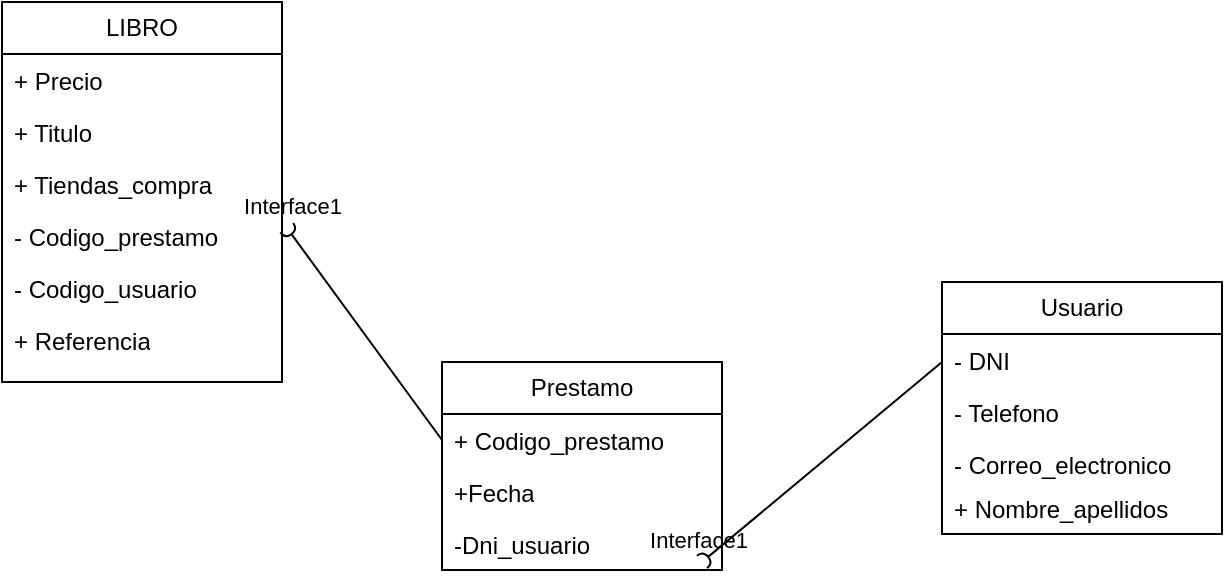 <mxfile version="26.1.0">
  <diagram name="Página-1" id="wJolFXAEgXkjLvYb9FNo">
    <mxGraphModel dx="844" dy="461" grid="1" gridSize="10" guides="1" tooltips="1" connect="1" arrows="1" fold="1" page="1" pageScale="1" pageWidth="827" pageHeight="1169" math="0" shadow="0">
      <root>
        <mxCell id="0" />
        <mxCell id="1" parent="0" />
        <mxCell id="D4mERqvg61cY3_cg0x8C-6" value="LIBRO" style="swimlane;fontStyle=0;childLayout=stackLayout;horizontal=1;startSize=26;fillColor=none;horizontalStack=0;resizeParent=1;resizeParentMax=0;resizeLast=0;collapsible=1;marginBottom=0;whiteSpace=wrap;html=1;" vertex="1" parent="1">
          <mxGeometry x="130" y="230" width="140" height="190" as="geometry" />
        </mxCell>
        <mxCell id="D4mERqvg61cY3_cg0x8C-7" value="+ Precio" style="text;strokeColor=none;fillColor=none;align=left;verticalAlign=top;spacingLeft=4;spacingRight=4;overflow=hidden;rotatable=0;points=[[0,0.5],[1,0.5]];portConstraint=eastwest;whiteSpace=wrap;html=1;" vertex="1" parent="D4mERqvg61cY3_cg0x8C-6">
          <mxGeometry y="26" width="140" height="26" as="geometry" />
        </mxCell>
        <mxCell id="D4mERqvg61cY3_cg0x8C-8" value="+ Titulo" style="text;strokeColor=none;fillColor=none;align=left;verticalAlign=top;spacingLeft=4;spacingRight=4;overflow=hidden;rotatable=0;points=[[0,0.5],[1,0.5]];portConstraint=eastwest;whiteSpace=wrap;html=1;" vertex="1" parent="D4mERqvg61cY3_cg0x8C-6">
          <mxGeometry y="52" width="140" height="26" as="geometry" />
        </mxCell>
        <mxCell id="D4mERqvg61cY3_cg0x8C-18" value="+ Tiendas_compra" style="text;strokeColor=none;fillColor=none;align=left;verticalAlign=top;spacingLeft=4;spacingRight=4;overflow=hidden;rotatable=0;points=[[0,0.5],[1,0.5]];portConstraint=eastwest;whiteSpace=wrap;html=1;" vertex="1" parent="D4mERqvg61cY3_cg0x8C-6">
          <mxGeometry y="78" width="140" height="26" as="geometry" />
        </mxCell>
        <mxCell id="D4mERqvg61cY3_cg0x8C-19" value="- Codigo_prestamo" style="text;strokeColor=none;fillColor=none;align=left;verticalAlign=top;spacingLeft=4;spacingRight=4;overflow=hidden;rotatable=0;points=[[0,0.5],[1,0.5]];portConstraint=eastwest;whiteSpace=wrap;html=1;" vertex="1" parent="D4mERqvg61cY3_cg0x8C-6">
          <mxGeometry y="104" width="140" height="26" as="geometry" />
        </mxCell>
        <mxCell id="D4mERqvg61cY3_cg0x8C-20" value="- Codigo_usuario" style="text;strokeColor=none;fillColor=none;align=left;verticalAlign=top;spacingLeft=4;spacingRight=4;overflow=hidden;rotatable=0;points=[[0,0.5],[1,0.5]];portConstraint=eastwest;whiteSpace=wrap;html=1;" vertex="1" parent="D4mERqvg61cY3_cg0x8C-6">
          <mxGeometry y="130" width="140" height="26" as="geometry" />
        </mxCell>
        <mxCell id="D4mERqvg61cY3_cg0x8C-9" value="+ Referencia" style="text;strokeColor=none;fillColor=none;align=left;verticalAlign=top;spacingLeft=4;spacingRight=4;overflow=hidden;rotatable=0;points=[[0,0.5],[1,0.5]];portConstraint=eastwest;whiteSpace=wrap;html=1;" vertex="1" parent="D4mERqvg61cY3_cg0x8C-6">
          <mxGeometry y="156" width="140" height="34" as="geometry" />
        </mxCell>
        <mxCell id="D4mERqvg61cY3_cg0x8C-10" value="Usuario" style="swimlane;fontStyle=0;childLayout=stackLayout;horizontal=1;startSize=26;fillColor=none;horizontalStack=0;resizeParent=1;resizeParentMax=0;resizeLast=0;collapsible=1;marginBottom=0;whiteSpace=wrap;html=1;" vertex="1" parent="1">
          <mxGeometry x="600" y="370" width="140" height="126" as="geometry" />
        </mxCell>
        <mxCell id="D4mERqvg61cY3_cg0x8C-11" value="- DNI" style="text;strokeColor=none;fillColor=none;align=left;verticalAlign=top;spacingLeft=4;spacingRight=4;overflow=hidden;rotatable=0;points=[[0,0.5],[1,0.5]];portConstraint=eastwest;whiteSpace=wrap;html=1;" vertex="1" parent="D4mERqvg61cY3_cg0x8C-10">
          <mxGeometry y="26" width="140" height="26" as="geometry" />
        </mxCell>
        <mxCell id="D4mERqvg61cY3_cg0x8C-12" value="- Telefono" style="text;strokeColor=none;fillColor=none;align=left;verticalAlign=top;spacingLeft=4;spacingRight=4;overflow=hidden;rotatable=0;points=[[0,0.5],[1,0.5]];portConstraint=eastwest;whiteSpace=wrap;html=1;" vertex="1" parent="D4mERqvg61cY3_cg0x8C-10">
          <mxGeometry y="52" width="140" height="26" as="geometry" />
        </mxCell>
        <mxCell id="D4mERqvg61cY3_cg0x8C-13" value="- Correo_electronico" style="text;strokeColor=none;fillColor=none;align=left;verticalAlign=top;spacingLeft=4;spacingRight=4;overflow=hidden;rotatable=0;points=[[0,0.5],[1,0.5]];portConstraint=eastwest;whiteSpace=wrap;html=1;" vertex="1" parent="D4mERqvg61cY3_cg0x8C-10">
          <mxGeometry y="78" width="140" height="22" as="geometry" />
        </mxCell>
        <mxCell id="D4mERqvg61cY3_cg0x8C-21" value="+ Nombre_apellidos" style="text;strokeColor=none;fillColor=none;align=left;verticalAlign=top;spacingLeft=4;spacingRight=4;overflow=hidden;rotatable=0;points=[[0,0.5],[1,0.5]];portConstraint=eastwest;whiteSpace=wrap;html=1;" vertex="1" parent="D4mERqvg61cY3_cg0x8C-10">
          <mxGeometry y="100" width="140" height="26" as="geometry" />
        </mxCell>
        <mxCell id="D4mERqvg61cY3_cg0x8C-14" value="Prestamo" style="swimlane;fontStyle=0;childLayout=stackLayout;horizontal=1;startSize=26;fillColor=none;horizontalStack=0;resizeParent=1;resizeParentMax=0;resizeLast=0;collapsible=1;marginBottom=0;whiteSpace=wrap;html=1;" vertex="1" parent="1">
          <mxGeometry x="350" y="410" width="140" height="104" as="geometry" />
        </mxCell>
        <mxCell id="D4mERqvg61cY3_cg0x8C-15" value="+ Codigo_prestamo" style="text;strokeColor=none;fillColor=none;align=left;verticalAlign=top;spacingLeft=4;spacingRight=4;overflow=hidden;rotatable=0;points=[[0,0.5],[1,0.5]];portConstraint=eastwest;whiteSpace=wrap;html=1;" vertex="1" parent="D4mERqvg61cY3_cg0x8C-14">
          <mxGeometry y="26" width="140" height="26" as="geometry" />
        </mxCell>
        <mxCell id="D4mERqvg61cY3_cg0x8C-16" value="+Fecha" style="text;strokeColor=none;fillColor=none;align=left;verticalAlign=top;spacingLeft=4;spacingRight=4;overflow=hidden;rotatable=0;points=[[0,0.5],[1,0.5]];portConstraint=eastwest;whiteSpace=wrap;html=1;" vertex="1" parent="D4mERqvg61cY3_cg0x8C-14">
          <mxGeometry y="52" width="140" height="26" as="geometry" />
        </mxCell>
        <mxCell id="D4mERqvg61cY3_cg0x8C-17" value="-Dni_usuario" style="text;strokeColor=none;fillColor=none;align=left;verticalAlign=top;spacingLeft=4;spacingRight=4;overflow=hidden;rotatable=0;points=[[0,0.5],[1,0.5]];portConstraint=eastwest;whiteSpace=wrap;html=1;" vertex="1" parent="D4mERqvg61cY3_cg0x8C-14">
          <mxGeometry y="78" width="140" height="26" as="geometry" />
        </mxCell>
        <mxCell id="D4mERqvg61cY3_cg0x8C-24" value="Interface1" style="html=1;verticalAlign=bottom;labelBackgroundColor=none;startArrow=halfCircle;startFill=0;startSize=2;endArrow=none;rounded=0;" edge="1" parent="D4mERqvg61cY3_cg0x8C-14" target="D4mERqvg61cY3_cg0x8C-11">
          <mxGeometry x="-1" y="3" relative="1" as="geometry">
            <mxPoint x="130" y="100" as="sourcePoint" />
            <mxPoint x="290" y="100" as="targetPoint" />
            <Array as="points">
              <mxPoint x="250" />
            </Array>
          </mxGeometry>
        </mxCell>
        <mxCell id="D4mERqvg61cY3_cg0x8C-23" value="Interface1" style="html=1;verticalAlign=bottom;labelBackgroundColor=none;startArrow=halfCircle;startFill=0;startSize=2;endArrow=none;rounded=0;exitX=1.017;exitY=0.341;exitDx=0;exitDy=0;exitPerimeter=0;entryX=0;entryY=0.5;entryDx=0;entryDy=0;" edge="1" parent="1" source="D4mERqvg61cY3_cg0x8C-19" target="D4mERqvg61cY3_cg0x8C-15">
          <mxGeometry x="-1" y="3" relative="1" as="geometry">
            <mxPoint x="150" y="440" as="sourcePoint" />
            <mxPoint x="310" y="440" as="targetPoint" />
          </mxGeometry>
        </mxCell>
      </root>
    </mxGraphModel>
  </diagram>
</mxfile>
